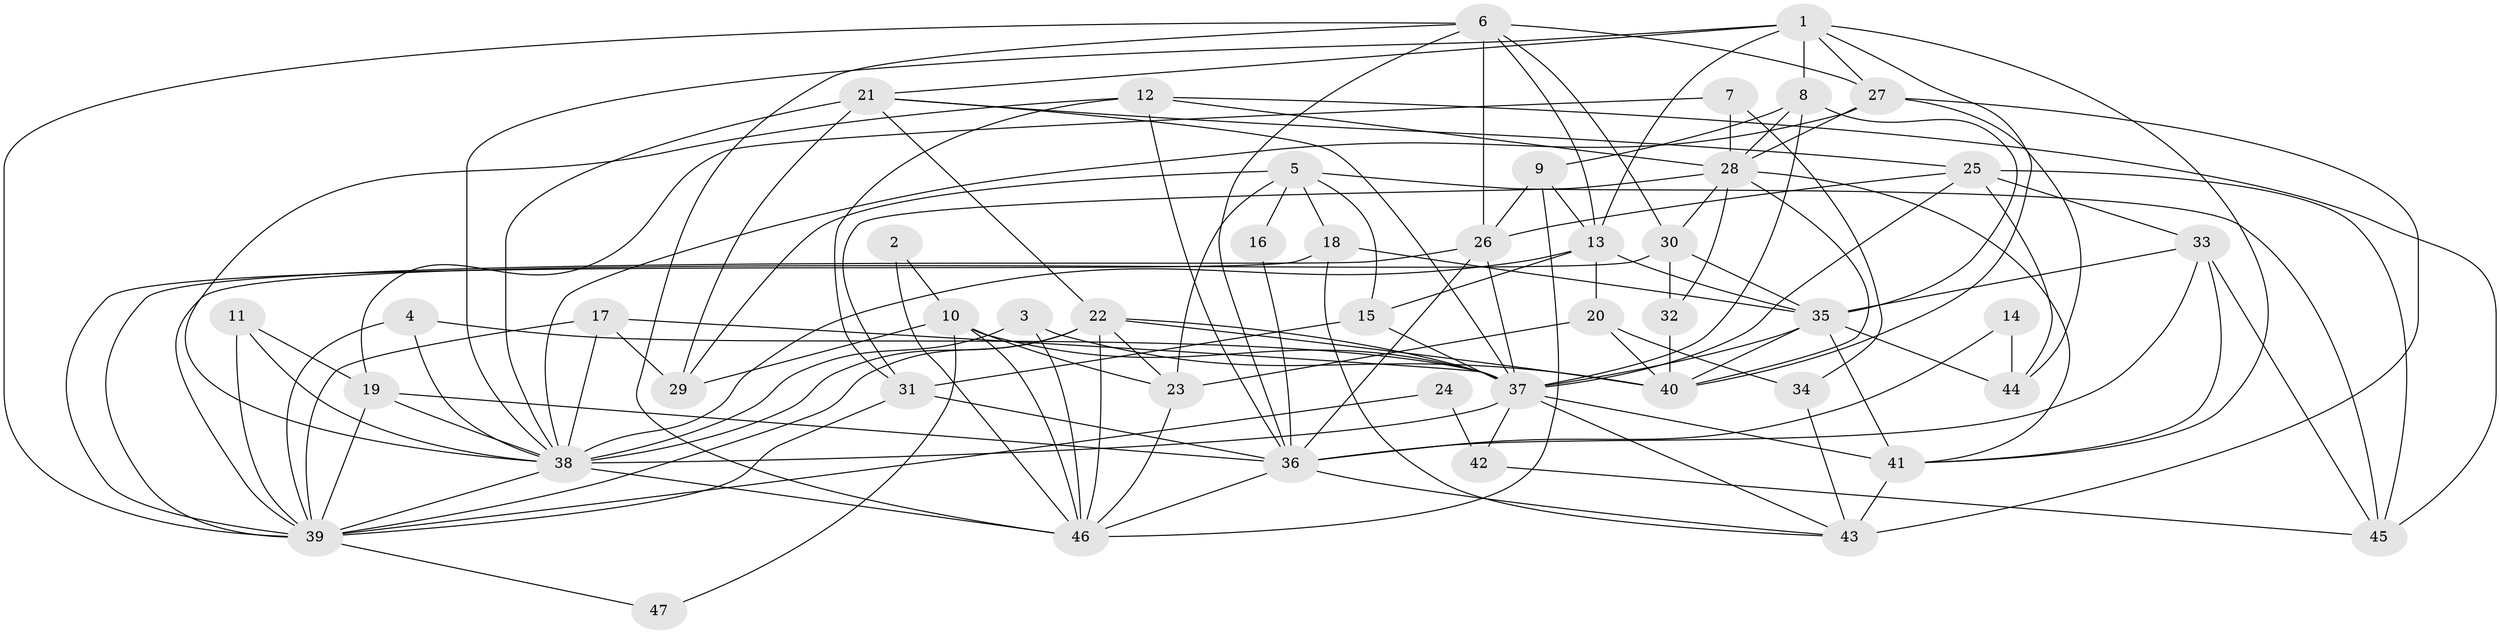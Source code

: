 // original degree distribution, {3: 0.23404255319148937, 5: 0.23404255319148937, 4: 0.2872340425531915, 6: 0.07446808510638298, 2: 0.13829787234042554, 9: 0.010638297872340425, 7: 0.010638297872340425, 8: 0.010638297872340425}
// Generated by graph-tools (version 1.1) at 2025/26/03/09/25 03:26:12]
// undirected, 47 vertices, 130 edges
graph export_dot {
graph [start="1"]
  node [color=gray90,style=filled];
  1;
  2;
  3;
  4;
  5;
  6;
  7;
  8;
  9;
  10;
  11;
  12;
  13;
  14;
  15;
  16;
  17;
  18;
  19;
  20;
  21;
  22;
  23;
  24;
  25;
  26;
  27;
  28;
  29;
  30;
  31;
  32;
  33;
  34;
  35;
  36;
  37;
  38;
  39;
  40;
  41;
  42;
  43;
  44;
  45;
  46;
  47;
  1 -- 8 [weight=1.0];
  1 -- 13 [weight=1.0];
  1 -- 21 [weight=1.0];
  1 -- 27 [weight=1.0];
  1 -- 38 [weight=1.0];
  1 -- 40 [weight=1.0];
  1 -- 41 [weight=1.0];
  2 -- 10 [weight=1.0];
  2 -- 46 [weight=1.0];
  3 -- 38 [weight=1.0];
  3 -- 40 [weight=1.0];
  3 -- 46 [weight=2.0];
  4 -- 37 [weight=1.0];
  4 -- 38 [weight=1.0];
  4 -- 39 [weight=1.0];
  5 -- 15 [weight=1.0];
  5 -- 16 [weight=1.0];
  5 -- 18 [weight=1.0];
  5 -- 23 [weight=1.0];
  5 -- 29 [weight=1.0];
  5 -- 45 [weight=1.0];
  6 -- 13 [weight=1.0];
  6 -- 26 [weight=1.0];
  6 -- 27 [weight=1.0];
  6 -- 30 [weight=1.0];
  6 -- 36 [weight=1.0];
  6 -- 39 [weight=1.0];
  6 -- 46 [weight=1.0];
  7 -- 19 [weight=1.0];
  7 -- 28 [weight=1.0];
  7 -- 34 [weight=1.0];
  8 -- 9 [weight=1.0];
  8 -- 28 [weight=1.0];
  8 -- 35 [weight=1.0];
  8 -- 37 [weight=1.0];
  9 -- 13 [weight=1.0];
  9 -- 26 [weight=1.0];
  9 -- 46 [weight=1.0];
  10 -- 23 [weight=1.0];
  10 -- 29 [weight=1.0];
  10 -- 37 [weight=1.0];
  10 -- 46 [weight=1.0];
  10 -- 47 [weight=1.0];
  11 -- 19 [weight=1.0];
  11 -- 38 [weight=1.0];
  11 -- 39 [weight=1.0];
  12 -- 28 [weight=1.0];
  12 -- 31 [weight=1.0];
  12 -- 36 [weight=1.0];
  12 -- 38 [weight=1.0];
  12 -- 45 [weight=1.0];
  13 -- 15 [weight=1.0];
  13 -- 20 [weight=1.0];
  13 -- 35 [weight=1.0];
  13 -- 38 [weight=1.0];
  14 -- 36 [weight=1.0];
  14 -- 44 [weight=1.0];
  15 -- 31 [weight=2.0];
  15 -- 37 [weight=1.0];
  16 -- 36 [weight=1.0];
  17 -- 29 [weight=1.0];
  17 -- 37 [weight=2.0];
  17 -- 38 [weight=1.0];
  17 -- 39 [weight=1.0];
  18 -- 35 [weight=1.0];
  18 -- 39 [weight=1.0];
  18 -- 43 [weight=1.0];
  19 -- 36 [weight=1.0];
  19 -- 38 [weight=1.0];
  19 -- 39 [weight=1.0];
  20 -- 23 [weight=1.0];
  20 -- 34 [weight=1.0];
  20 -- 40 [weight=1.0];
  21 -- 22 [weight=1.0];
  21 -- 25 [weight=1.0];
  21 -- 29 [weight=1.0];
  21 -- 37 [weight=1.0];
  21 -- 38 [weight=1.0];
  22 -- 23 [weight=1.0];
  22 -- 37 [weight=1.0];
  22 -- 38 [weight=1.0];
  22 -- 39 [weight=1.0];
  22 -- 40 [weight=1.0];
  22 -- 46 [weight=1.0];
  23 -- 46 [weight=1.0];
  24 -- 39 [weight=1.0];
  24 -- 42 [weight=1.0];
  25 -- 26 [weight=1.0];
  25 -- 33 [weight=1.0];
  25 -- 37 [weight=1.0];
  25 -- 44 [weight=1.0];
  25 -- 45 [weight=1.0];
  26 -- 36 [weight=1.0];
  26 -- 37 [weight=1.0];
  26 -- 39 [weight=1.0];
  27 -- 28 [weight=1.0];
  27 -- 38 [weight=1.0];
  27 -- 43 [weight=2.0];
  27 -- 44 [weight=1.0];
  28 -- 30 [weight=1.0];
  28 -- 31 [weight=1.0];
  28 -- 32 [weight=1.0];
  28 -- 40 [weight=1.0];
  28 -- 41 [weight=1.0];
  30 -- 32 [weight=1.0];
  30 -- 35 [weight=1.0];
  30 -- 39 [weight=1.0];
  31 -- 36 [weight=1.0];
  31 -- 39 [weight=1.0];
  32 -- 40 [weight=2.0];
  33 -- 35 [weight=1.0];
  33 -- 36 [weight=1.0];
  33 -- 41 [weight=1.0];
  33 -- 45 [weight=1.0];
  34 -- 43 [weight=1.0];
  35 -- 37 [weight=2.0];
  35 -- 40 [weight=1.0];
  35 -- 41 [weight=1.0];
  35 -- 44 [weight=2.0];
  36 -- 43 [weight=1.0];
  36 -- 46 [weight=1.0];
  37 -- 38 [weight=2.0];
  37 -- 41 [weight=1.0];
  37 -- 42 [weight=1.0];
  37 -- 43 [weight=1.0];
  38 -- 39 [weight=1.0];
  38 -- 46 [weight=2.0];
  39 -- 47 [weight=1.0];
  41 -- 43 [weight=2.0];
  42 -- 45 [weight=1.0];
}
